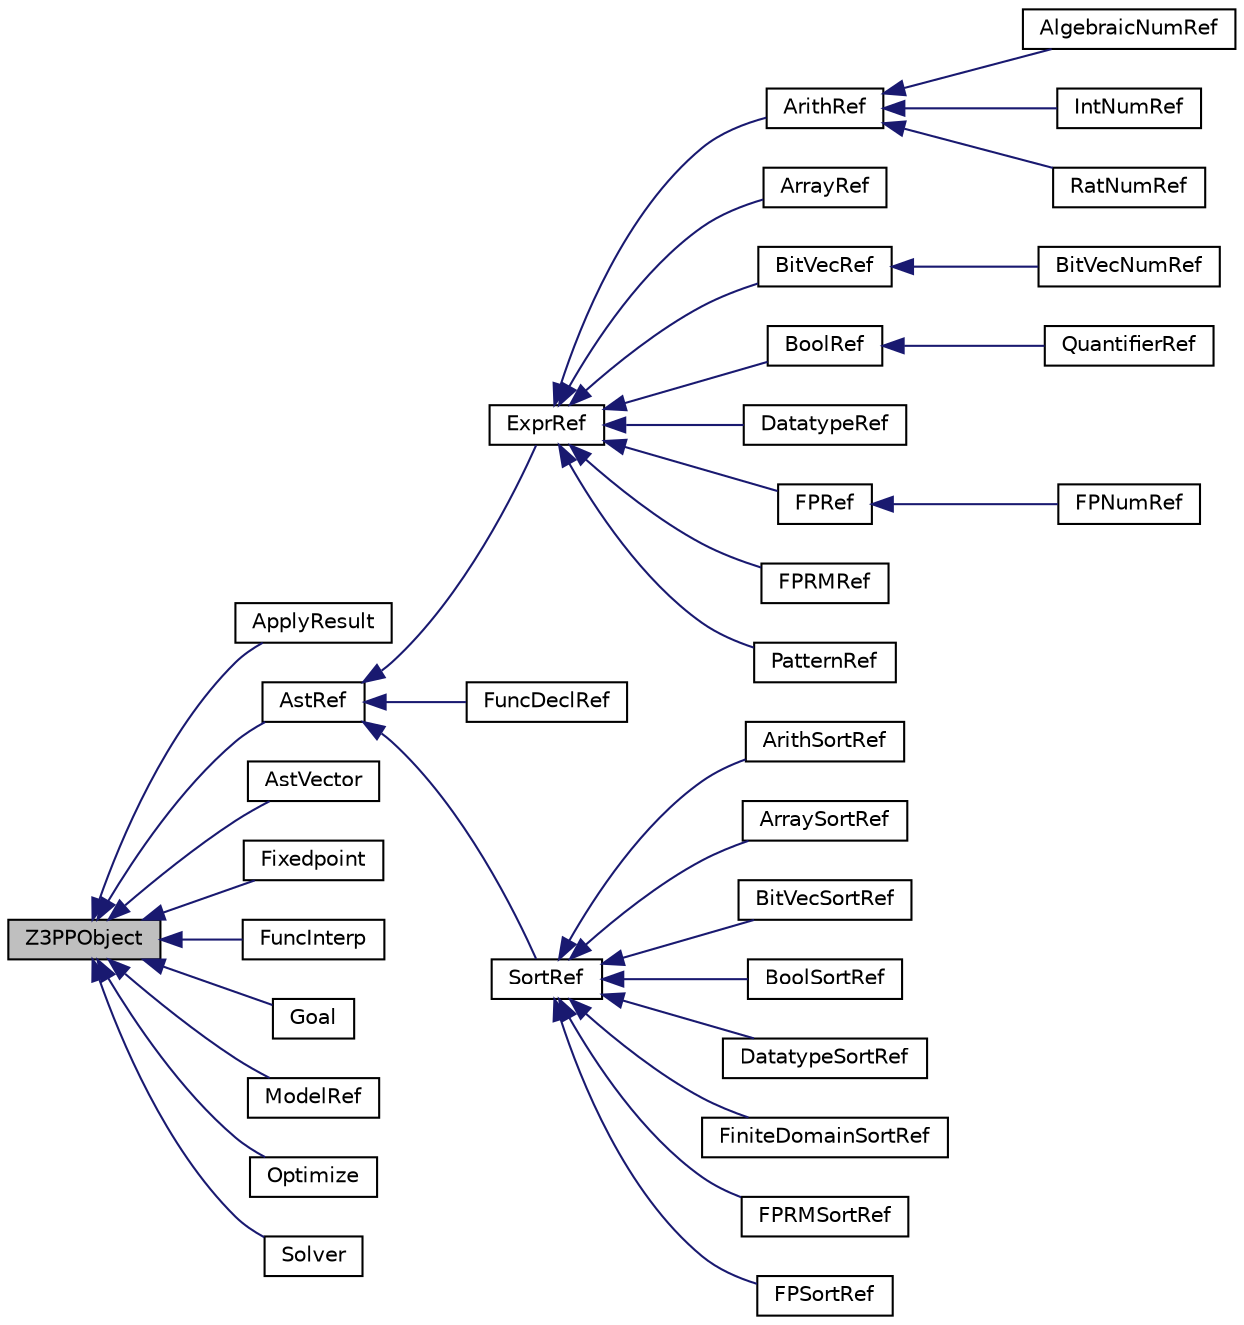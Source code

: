 digraph "Z3PPObject"
{
  edge [fontname="Helvetica",fontsize="10",labelfontname="Helvetica",labelfontsize="10"];
  node [fontname="Helvetica",fontsize="10",shape=record];
  rankdir="LR";
  Node1 [label="Z3PPObject",height=0.2,width=0.4,color="black", fillcolor="grey75", style="filled", fontcolor="black"];
  Node1 -> Node2 [dir="back",color="midnightblue",fontsize="10",style="solid",fontname="Helvetica"];
  Node2 [label="ApplyResult",height=0.2,width=0.4,color="black", fillcolor="white", style="filled",URL="$classz3py_1_1_apply_result.html"];
  Node1 -> Node3 [dir="back",color="midnightblue",fontsize="10",style="solid",fontname="Helvetica"];
  Node3 [label="AstRef",height=0.2,width=0.4,color="black", fillcolor="white", style="filled",URL="$classz3py_1_1_ast_ref.html"];
  Node3 -> Node4 [dir="back",color="midnightblue",fontsize="10",style="solid",fontname="Helvetica"];
  Node4 [label="ExprRef",height=0.2,width=0.4,color="black", fillcolor="white", style="filled",URL="$classz3py_1_1_expr_ref.html",tooltip="Expressions. "];
  Node4 -> Node5 [dir="back",color="midnightblue",fontsize="10",style="solid",fontname="Helvetica"];
  Node5 [label="ArithRef",height=0.2,width=0.4,color="black", fillcolor="white", style="filled",URL="$classz3py_1_1_arith_ref.html"];
  Node5 -> Node6 [dir="back",color="midnightblue",fontsize="10",style="solid",fontname="Helvetica"];
  Node6 [label="AlgebraicNumRef",height=0.2,width=0.4,color="black", fillcolor="white", style="filled",URL="$classz3py_1_1_algebraic_num_ref.html"];
  Node5 -> Node7 [dir="back",color="midnightblue",fontsize="10",style="solid",fontname="Helvetica"];
  Node7 [label="IntNumRef",height=0.2,width=0.4,color="black", fillcolor="white", style="filled",URL="$classz3py_1_1_int_num_ref.html"];
  Node5 -> Node8 [dir="back",color="midnightblue",fontsize="10",style="solid",fontname="Helvetica"];
  Node8 [label="RatNumRef",height=0.2,width=0.4,color="black", fillcolor="white", style="filled",URL="$classz3py_1_1_rat_num_ref.html"];
  Node4 -> Node9 [dir="back",color="midnightblue",fontsize="10",style="solid",fontname="Helvetica"];
  Node9 [label="ArrayRef",height=0.2,width=0.4,color="black", fillcolor="white", style="filled",URL="$classz3py_1_1_array_ref.html"];
  Node4 -> Node10 [dir="back",color="midnightblue",fontsize="10",style="solid",fontname="Helvetica"];
  Node10 [label="BitVecRef",height=0.2,width=0.4,color="black", fillcolor="white", style="filled",URL="$classz3py_1_1_bit_vec_ref.html"];
  Node10 -> Node11 [dir="back",color="midnightblue",fontsize="10",style="solid",fontname="Helvetica"];
  Node11 [label="BitVecNumRef",height=0.2,width=0.4,color="black", fillcolor="white", style="filled",URL="$classz3py_1_1_bit_vec_num_ref.html"];
  Node4 -> Node12 [dir="back",color="midnightblue",fontsize="10",style="solid",fontname="Helvetica"];
  Node12 [label="BoolRef",height=0.2,width=0.4,color="black", fillcolor="white", style="filled",URL="$classz3py_1_1_bool_ref.html"];
  Node12 -> Node13 [dir="back",color="midnightblue",fontsize="10",style="solid",fontname="Helvetica"];
  Node13 [label="QuantifierRef",height=0.2,width=0.4,color="black", fillcolor="white", style="filled",URL="$classz3py_1_1_quantifier_ref.html",tooltip="Quantifiers. "];
  Node4 -> Node14 [dir="back",color="midnightblue",fontsize="10",style="solid",fontname="Helvetica"];
  Node14 [label="DatatypeRef",height=0.2,width=0.4,color="black", fillcolor="white", style="filled",URL="$classz3py_1_1_datatype_ref.html"];
  Node4 -> Node15 [dir="back",color="midnightblue",fontsize="10",style="solid",fontname="Helvetica"];
  Node15 [label="FPRef",height=0.2,width=0.4,color="black", fillcolor="white", style="filled",URL="$classz3py_1_1_f_p_ref.html",tooltip="FP Expressions. "];
  Node15 -> Node16 [dir="back",color="midnightblue",fontsize="10",style="solid",fontname="Helvetica"];
  Node16 [label="FPNumRef",height=0.2,width=0.4,color="black", fillcolor="white", style="filled",URL="$classz3py_1_1_f_p_num_ref.html",tooltip="FP Numerals. "];
  Node4 -> Node17 [dir="back",color="midnightblue",fontsize="10",style="solid",fontname="Helvetica"];
  Node17 [label="FPRMRef",height=0.2,width=0.4,color="black", fillcolor="white", style="filled",URL="$classz3py_1_1_f_p_r_m_ref.html"];
  Node4 -> Node18 [dir="back",color="midnightblue",fontsize="10",style="solid",fontname="Helvetica"];
  Node18 [label="PatternRef",height=0.2,width=0.4,color="black", fillcolor="white", style="filled",URL="$classz3py_1_1_pattern_ref.html",tooltip="Patterns. "];
  Node3 -> Node19 [dir="back",color="midnightblue",fontsize="10",style="solid",fontname="Helvetica"];
  Node19 [label="FuncDeclRef",height=0.2,width=0.4,color="black", fillcolor="white", style="filled",URL="$classz3py_1_1_func_decl_ref.html",tooltip="Function Declarations. "];
  Node3 -> Node20 [dir="back",color="midnightblue",fontsize="10",style="solid",fontname="Helvetica"];
  Node20 [label="SortRef",height=0.2,width=0.4,color="black", fillcolor="white", style="filled",URL="$classz3py_1_1_sort_ref.html"];
  Node20 -> Node21 [dir="back",color="midnightblue",fontsize="10",style="solid",fontname="Helvetica"];
  Node21 [label="ArithSortRef",height=0.2,width=0.4,color="black", fillcolor="white", style="filled",URL="$classz3py_1_1_arith_sort_ref.html",tooltip="Arithmetic. "];
  Node20 -> Node22 [dir="back",color="midnightblue",fontsize="10",style="solid",fontname="Helvetica"];
  Node22 [label="ArraySortRef",height=0.2,width=0.4,color="black", fillcolor="white", style="filled",URL="$classz3py_1_1_array_sort_ref.html",tooltip="Arrays. "];
  Node20 -> Node23 [dir="back",color="midnightblue",fontsize="10",style="solid",fontname="Helvetica"];
  Node23 [label="BitVecSortRef",height=0.2,width=0.4,color="black", fillcolor="white", style="filled",URL="$classz3py_1_1_bit_vec_sort_ref.html",tooltip="Bit-Vectors. "];
  Node20 -> Node24 [dir="back",color="midnightblue",fontsize="10",style="solid",fontname="Helvetica"];
  Node24 [label="BoolSortRef",height=0.2,width=0.4,color="black", fillcolor="white", style="filled",URL="$classz3py_1_1_bool_sort_ref.html",tooltip="Booleans. "];
  Node20 -> Node25 [dir="back",color="midnightblue",fontsize="10",style="solid",fontname="Helvetica"];
  Node25 [label="DatatypeSortRef",height=0.2,width=0.4,color="black", fillcolor="white", style="filled",URL="$classz3py_1_1_datatype_sort_ref.html"];
  Node20 -> Node26 [dir="back",color="midnightblue",fontsize="10",style="solid",fontname="Helvetica"];
  Node26 [label="FiniteDomainSortRef",height=0.2,width=0.4,color="black", fillcolor="white", style="filled",URL="$classz3py_1_1_finite_domain_sort_ref.html"];
  Node20 -> Node27 [dir="back",color="midnightblue",fontsize="10",style="solid",fontname="Helvetica"];
  Node27 [label="FPRMSortRef",height=0.2,width=0.4,color="black", fillcolor="white", style="filled",URL="$classz3py_1_1_f_p_r_m_sort_ref.html"];
  Node20 -> Node28 [dir="back",color="midnightblue",fontsize="10",style="solid",fontname="Helvetica"];
  Node28 [label="FPSortRef",height=0.2,width=0.4,color="black", fillcolor="white", style="filled",URL="$classz3py_1_1_f_p_sort_ref.html",tooltip="FP Sorts. "];
  Node1 -> Node29 [dir="back",color="midnightblue",fontsize="10",style="solid",fontname="Helvetica"];
  Node29 [label="AstVector",height=0.2,width=0.4,color="black", fillcolor="white", style="filled",URL="$classz3py_1_1_ast_vector.html"];
  Node1 -> Node30 [dir="back",color="midnightblue",fontsize="10",style="solid",fontname="Helvetica"];
  Node30 [label="Fixedpoint",height=0.2,width=0.4,color="black", fillcolor="white", style="filled",URL="$classz3py_1_1_fixedpoint.html",tooltip="Fixedpoint. "];
  Node1 -> Node31 [dir="back",color="midnightblue",fontsize="10",style="solid",fontname="Helvetica"];
  Node31 [label="FuncInterp",height=0.2,width=0.4,color="black", fillcolor="white", style="filled",URL="$classz3py_1_1_func_interp.html"];
  Node1 -> Node32 [dir="back",color="midnightblue",fontsize="10",style="solid",fontname="Helvetica"];
  Node32 [label="Goal",height=0.2,width=0.4,color="black", fillcolor="white", style="filled",URL="$classz3py_1_1_goal.html"];
  Node1 -> Node33 [dir="back",color="midnightblue",fontsize="10",style="solid",fontname="Helvetica"];
  Node33 [label="ModelRef",height=0.2,width=0.4,color="black", fillcolor="white", style="filled",URL="$classz3py_1_1_model_ref.html"];
  Node1 -> Node34 [dir="back",color="midnightblue",fontsize="10",style="solid",fontname="Helvetica"];
  Node34 [label="Optimize",height=0.2,width=0.4,color="black", fillcolor="white", style="filled",URL="$classz3py_1_1_optimize.html"];
  Node1 -> Node35 [dir="back",color="midnightblue",fontsize="10",style="solid",fontname="Helvetica"];
  Node35 [label="Solver",height=0.2,width=0.4,color="black", fillcolor="white", style="filled",URL="$classz3py_1_1_solver.html"];
}
